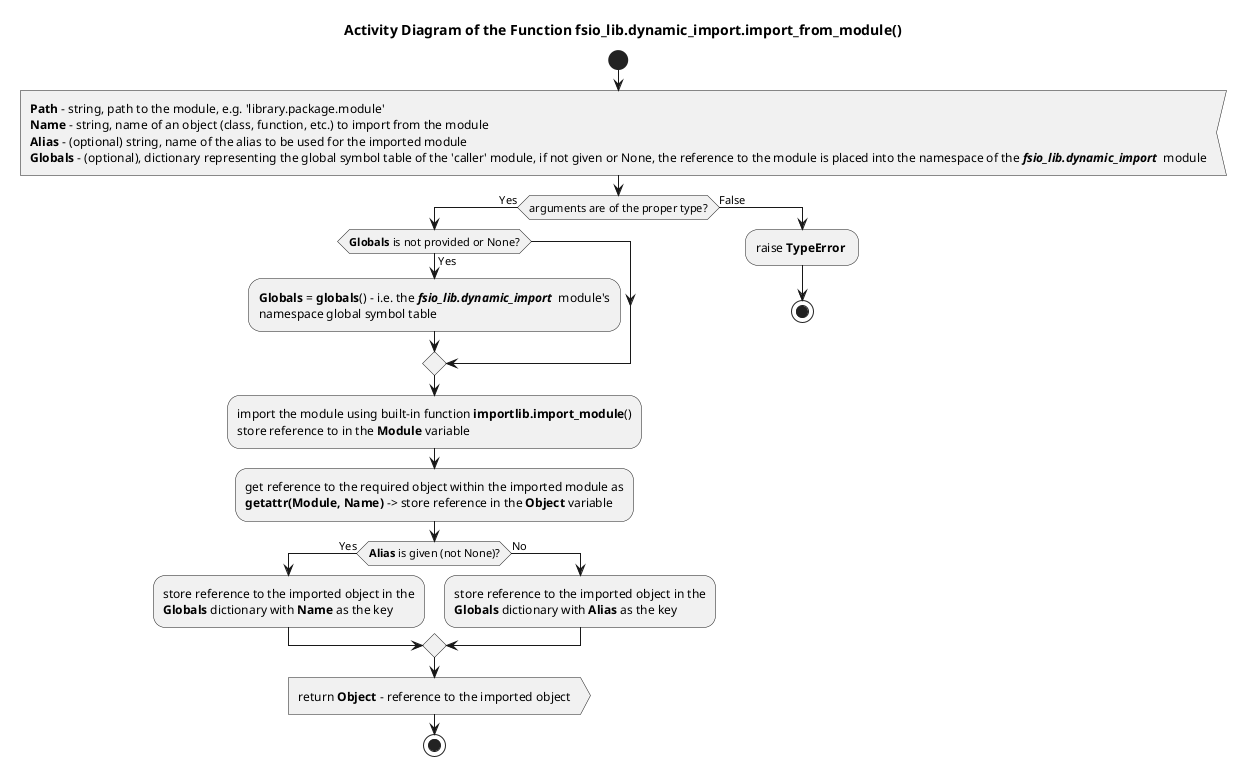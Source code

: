 @startuml dynamic_import_from_module

title Activity Diagram of the Function fsio_lib.dynamic_import.import_from_module()

start

:<b>Path</b> - string, path to the module, e.g. 'library.package.module'
<b>Name</b> - string, name of an object (class, function, etc.) to import from the module
<b>Alias</b> - (optional) string, name of the alias to be used for the imported module
<b>Globals</b> - (optional), dictionary representing the global symbol table of the 'caller' module, if not given or None, the reference to the module is placed into the namespace of the <b><i>fsio_lib.dynamic_import</i></b>  module<

if (arguments are of the proper type?) then (Yes)
    if (<b>Globals</b> is not provided or None?) then (Yes)
        :<b>Globals</b> = <b>globals</b>() - i.e. the <b><i>fsio_lib.dynamic_import</i></b>  module's
        namespace global symbol table;
    endif
    
    :import the module using built-in function <b>importlib.import_module</b>()
    store reference to in the <b>Module</b> variable;
    
    :get reference to the required object within the imported module as
    <b>getattr(Module, Name)</b> -> store reference in the <b>Object</b> variable;
    
    if (<b>Alias</b> is given (not None)?) then (Yes)
        :store reference to the imported object in the
        <b>Globals</b> dictionary with <b>Name</b> as the key;
    else (No)
        :store reference to the imported object in the
        <b>Globals</b> dictionary with <b>Alias</b> as the key;
    endif
    
    :return <b>Object</b> - reference to the imported object>
    
    stop
else (False)
    :raise <b>TypeError</b> ;
    
    stop
endif

@enduml